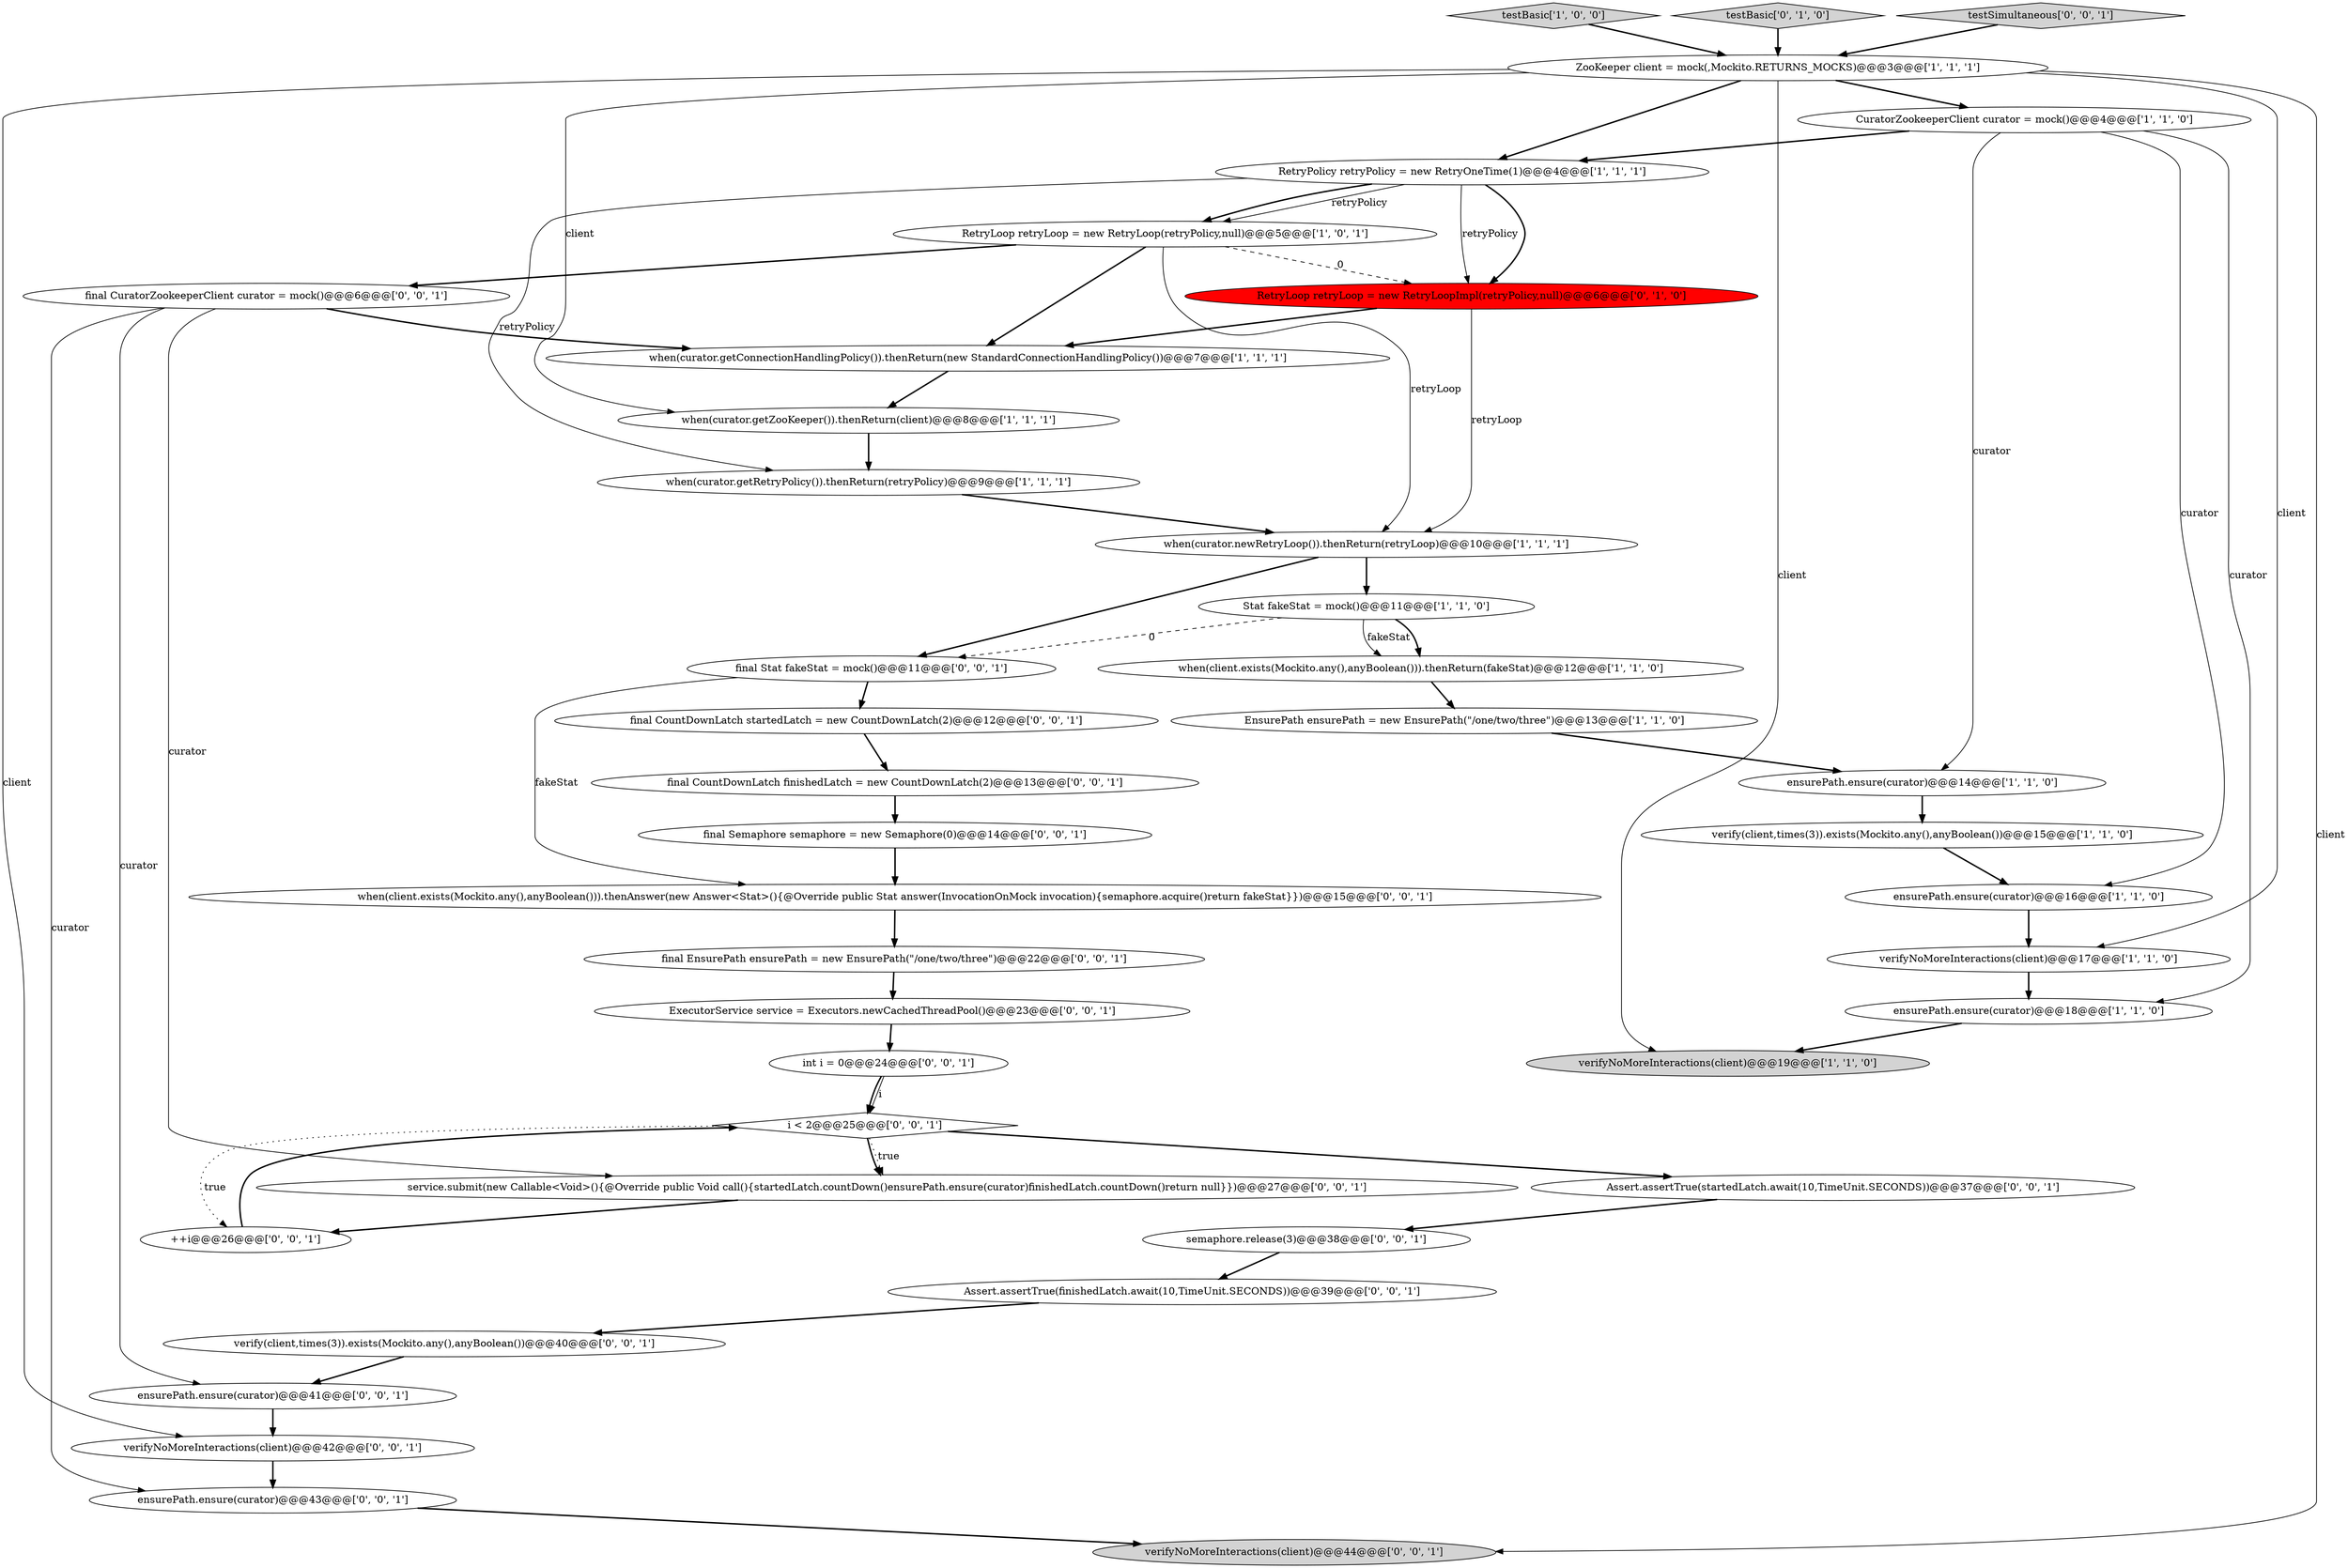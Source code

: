 digraph {
23 [style = filled, label = "i < 2@@@25@@@['0', '0', '1']", fillcolor = white, shape = diamond image = "AAA0AAABBB3BBB"];
26 [style = filled, label = "final CuratorZookeeperClient curator = mock()@@@6@@@['0', '0', '1']", fillcolor = white, shape = ellipse image = "AAA0AAABBB3BBB"];
16 [style = filled, label = "testBasic['1', '0', '0']", fillcolor = lightgray, shape = diamond image = "AAA0AAABBB1BBB"];
20 [style = filled, label = "final EnsurePath ensurePath = new EnsurePath(\"/one/two/three\")@@@22@@@['0', '0', '1']", fillcolor = white, shape = ellipse image = "AAA0AAABBB3BBB"];
25 [style = filled, label = "service.submit(new Callable<Void>(){@Override public Void call(){startedLatch.countDown()ensurePath.ensure(curator)finishedLatch.countDown()return null}})@@@27@@@['0', '0', '1']", fillcolor = white, shape = ellipse image = "AAA0AAABBB3BBB"];
5 [style = filled, label = "EnsurePath ensurePath = new EnsurePath(\"/one/two/three\")@@@13@@@['1', '1', '0']", fillcolor = white, shape = ellipse image = "AAA0AAABBB1BBB"];
9 [style = filled, label = "CuratorZookeeperClient curator = mock()@@@4@@@['1', '1', '0']", fillcolor = white, shape = ellipse image = "AAA0AAABBB1BBB"];
34 [style = filled, label = "semaphore.release(3)@@@38@@@['0', '0', '1']", fillcolor = white, shape = ellipse image = "AAA0AAABBB3BBB"];
36 [style = filled, label = "final Stat fakeStat = mock()@@@11@@@['0', '0', '1']", fillcolor = white, shape = ellipse image = "AAA0AAABBB3BBB"];
12 [style = filled, label = "when(curator.newRetryLoop()).thenReturn(retryLoop)@@@10@@@['1', '1', '1']", fillcolor = white, shape = ellipse image = "AAA0AAABBB1BBB"];
11 [style = filled, label = "Stat fakeStat = mock()@@@11@@@['1', '1', '0']", fillcolor = white, shape = ellipse image = "AAA0AAABBB1BBB"];
1 [style = filled, label = "when(client.exists(Mockito.any(),anyBoolean())).thenReturn(fakeStat)@@@12@@@['1', '1', '0']", fillcolor = white, shape = ellipse image = "AAA0AAABBB1BBB"];
6 [style = filled, label = "ZooKeeper client = mock(,Mockito.RETURNS_MOCKS)@@@3@@@['1', '1', '1']", fillcolor = white, shape = ellipse image = "AAA0AAABBB1BBB"];
3 [style = filled, label = "when(curator.getConnectionHandlingPolicy()).thenReturn(new StandardConnectionHandlingPolicy())@@@7@@@['1', '1', '1']", fillcolor = white, shape = ellipse image = "AAA0AAABBB1BBB"];
32 [style = filled, label = "ensurePath.ensure(curator)@@@43@@@['0', '0', '1']", fillcolor = white, shape = ellipse image = "AAA0AAABBB3BBB"];
8 [style = filled, label = "ensurePath.ensure(curator)@@@14@@@['1', '1', '0']", fillcolor = white, shape = ellipse image = "AAA0AAABBB1BBB"];
21 [style = filled, label = "++i@@@26@@@['0', '0', '1']", fillcolor = white, shape = ellipse image = "AAA0AAABBB3BBB"];
31 [style = filled, label = "Assert.assertTrue(startedLatch.await(10,TimeUnit.SECONDS))@@@37@@@['0', '0', '1']", fillcolor = white, shape = ellipse image = "AAA0AAABBB3BBB"];
19 [style = filled, label = "RetryLoop retryLoop = new RetryLoopImpl(retryPolicy,null)@@@6@@@['0', '1', '0']", fillcolor = red, shape = ellipse image = "AAA1AAABBB2BBB"];
18 [style = filled, label = "testBasic['0', '1', '0']", fillcolor = lightgray, shape = diamond image = "AAA0AAABBB2BBB"];
15 [style = filled, label = "verify(client,times(3)).exists(Mockito.any(),anyBoolean())@@@15@@@['1', '1', '0']", fillcolor = white, shape = ellipse image = "AAA0AAABBB1BBB"];
35 [style = filled, label = "when(client.exists(Mockito.any(),anyBoolean())).thenAnswer(new Answer<Stat>(){@Override public Stat answer(InvocationOnMock invocation){semaphore.acquire()return fakeStat}})@@@15@@@['0', '0', '1']", fillcolor = white, shape = ellipse image = "AAA0AAABBB3BBB"];
27 [style = filled, label = "final CountDownLatch startedLatch = new CountDownLatch(2)@@@12@@@['0', '0', '1']", fillcolor = white, shape = ellipse image = "AAA0AAABBB3BBB"];
37 [style = filled, label = "verify(client,times(3)).exists(Mockito.any(),anyBoolean())@@@40@@@['0', '0', '1']", fillcolor = white, shape = ellipse image = "AAA0AAABBB3BBB"];
14 [style = filled, label = "ensurePath.ensure(curator)@@@18@@@['1', '1', '0']", fillcolor = white, shape = ellipse image = "AAA0AAABBB1BBB"];
29 [style = filled, label = "verifyNoMoreInteractions(client)@@@42@@@['0', '0', '1']", fillcolor = white, shape = ellipse image = "AAA0AAABBB3BBB"];
40 [style = filled, label = "Assert.assertTrue(finishedLatch.await(10,TimeUnit.SECONDS))@@@39@@@['0', '0', '1']", fillcolor = white, shape = ellipse image = "AAA0AAABBB3BBB"];
39 [style = filled, label = "ExecutorService service = Executors.newCachedThreadPool()@@@23@@@['0', '0', '1']", fillcolor = white, shape = ellipse image = "AAA0AAABBB3BBB"];
17 [style = filled, label = "verifyNoMoreInteractions(client)@@@19@@@['1', '1', '0']", fillcolor = lightgray, shape = ellipse image = "AAA0AAABBB1BBB"];
4 [style = filled, label = "verifyNoMoreInteractions(client)@@@17@@@['1', '1', '0']", fillcolor = white, shape = ellipse image = "AAA0AAABBB1BBB"];
7 [style = filled, label = "RetryLoop retryLoop = new RetryLoop(retryPolicy,null)@@@5@@@['1', '0', '1']", fillcolor = white, shape = ellipse image = "AAA0AAABBB1BBB"];
0 [style = filled, label = "when(curator.getRetryPolicy()).thenReturn(retryPolicy)@@@9@@@['1', '1', '1']", fillcolor = white, shape = ellipse image = "AAA0AAABBB1BBB"];
24 [style = filled, label = "testSimultaneous['0', '0', '1']", fillcolor = lightgray, shape = diamond image = "AAA0AAABBB3BBB"];
22 [style = filled, label = "int i = 0@@@24@@@['0', '0', '1']", fillcolor = white, shape = ellipse image = "AAA0AAABBB3BBB"];
13 [style = filled, label = "ensurePath.ensure(curator)@@@16@@@['1', '1', '0']", fillcolor = white, shape = ellipse image = "AAA0AAABBB1BBB"];
38 [style = filled, label = "final CountDownLatch finishedLatch = new CountDownLatch(2)@@@13@@@['0', '0', '1']", fillcolor = white, shape = ellipse image = "AAA0AAABBB3BBB"];
30 [style = filled, label = "final Semaphore semaphore = new Semaphore(0)@@@14@@@['0', '0', '1']", fillcolor = white, shape = ellipse image = "AAA0AAABBB3BBB"];
2 [style = filled, label = "RetryPolicy retryPolicy = new RetryOneTime(1)@@@4@@@['1', '1', '1']", fillcolor = white, shape = ellipse image = "AAA0AAABBB1BBB"];
10 [style = filled, label = "when(curator.getZooKeeper()).thenReturn(client)@@@8@@@['1', '1', '1']", fillcolor = white, shape = ellipse image = "AAA0AAABBB1BBB"];
28 [style = filled, label = "ensurePath.ensure(curator)@@@41@@@['0', '0', '1']", fillcolor = white, shape = ellipse image = "AAA0AAABBB3BBB"];
33 [style = filled, label = "verifyNoMoreInteractions(client)@@@44@@@['0', '0', '1']", fillcolor = lightgray, shape = ellipse image = "AAA0AAABBB3BBB"];
1->5 [style = bold, label=""];
23->31 [style = bold, label=""];
28->29 [style = bold, label=""];
5->8 [style = bold, label=""];
23->25 [style = bold, label=""];
11->1 [style = solid, label="fakeStat"];
4->14 [style = bold, label=""];
15->13 [style = bold, label=""];
2->19 [style = bold, label=""];
27->38 [style = bold, label=""];
37->28 [style = bold, label=""];
8->15 [style = bold, label=""];
34->40 [style = bold, label=""];
9->2 [style = bold, label=""];
11->1 [style = bold, label=""];
35->20 [style = bold, label=""];
2->0 [style = solid, label="retryPolicy"];
26->3 [style = bold, label=""];
16->6 [style = bold, label=""];
0->12 [style = bold, label=""];
12->11 [style = bold, label=""];
23->21 [style = dotted, label="true"];
12->36 [style = bold, label=""];
6->17 [style = solid, label="client"];
26->28 [style = solid, label="curator"];
14->17 [style = bold, label=""];
6->29 [style = solid, label="client"];
2->7 [style = solid, label="retryPolicy"];
6->10 [style = solid, label="client"];
7->12 [style = solid, label="retryLoop"];
26->32 [style = solid, label="curator"];
19->12 [style = solid, label="retryLoop"];
11->36 [style = dashed, label="0"];
22->23 [style = bold, label=""];
9->14 [style = solid, label="curator"];
32->33 [style = bold, label=""];
7->3 [style = bold, label=""];
31->34 [style = bold, label=""];
22->23 [style = solid, label="i"];
6->2 [style = bold, label=""];
7->26 [style = bold, label=""];
39->22 [style = bold, label=""];
3->10 [style = bold, label=""];
6->33 [style = solid, label="client"];
36->35 [style = solid, label="fakeStat"];
38->30 [style = bold, label=""];
30->35 [style = bold, label=""];
36->27 [style = bold, label=""];
26->25 [style = solid, label="curator"];
6->4 [style = solid, label="client"];
18->6 [style = bold, label=""];
7->19 [style = dashed, label="0"];
29->32 [style = bold, label=""];
10->0 [style = bold, label=""];
9->8 [style = solid, label="curator"];
20->39 [style = bold, label=""];
2->19 [style = solid, label="retryPolicy"];
2->7 [style = bold, label=""];
9->13 [style = solid, label="curator"];
6->9 [style = bold, label=""];
24->6 [style = bold, label=""];
21->23 [style = bold, label=""];
19->3 [style = bold, label=""];
23->25 [style = dotted, label="true"];
25->21 [style = bold, label=""];
40->37 [style = bold, label=""];
13->4 [style = bold, label=""];
}
